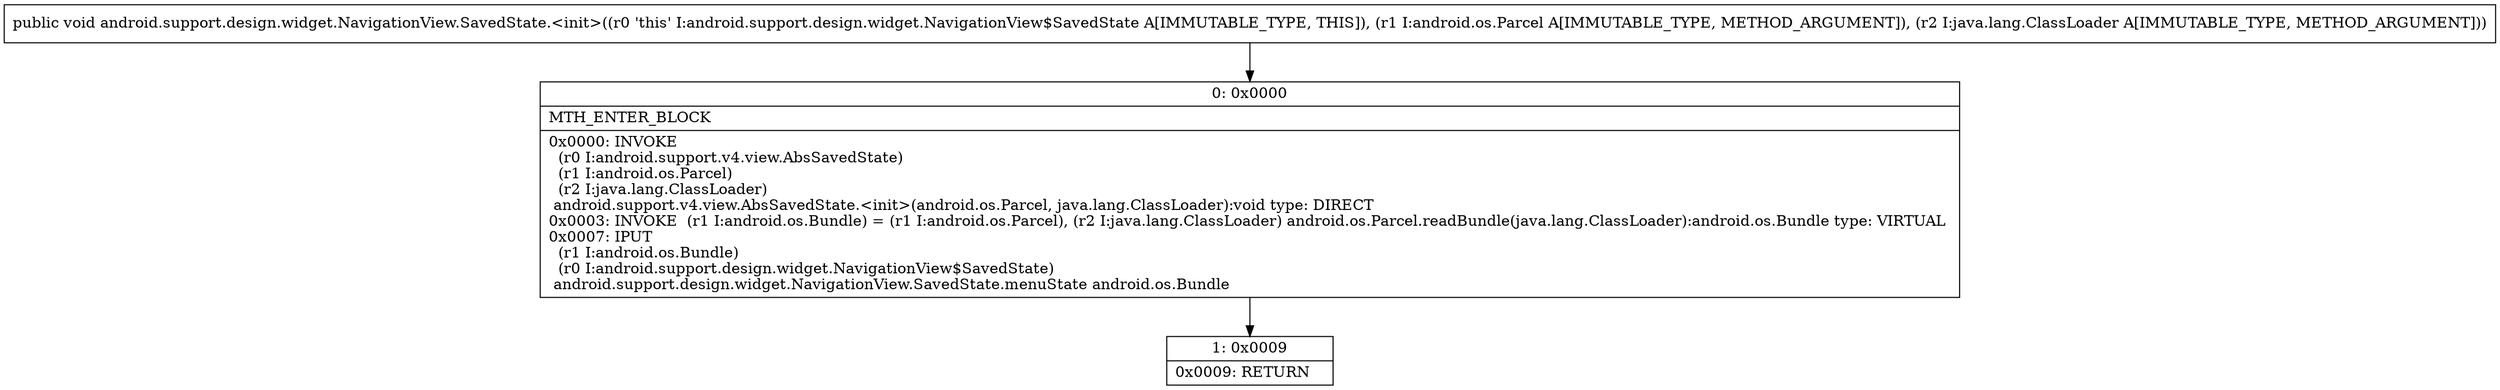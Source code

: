 digraph "CFG forandroid.support.design.widget.NavigationView.SavedState.\<init\>(Landroid\/os\/Parcel;Ljava\/lang\/ClassLoader;)V" {
Node_0 [shape=record,label="{0\:\ 0x0000|MTH_ENTER_BLOCK\l|0x0000: INVOKE  \l  (r0 I:android.support.v4.view.AbsSavedState)\l  (r1 I:android.os.Parcel)\l  (r2 I:java.lang.ClassLoader)\l android.support.v4.view.AbsSavedState.\<init\>(android.os.Parcel, java.lang.ClassLoader):void type: DIRECT \l0x0003: INVOKE  (r1 I:android.os.Bundle) = (r1 I:android.os.Parcel), (r2 I:java.lang.ClassLoader) android.os.Parcel.readBundle(java.lang.ClassLoader):android.os.Bundle type: VIRTUAL \l0x0007: IPUT  \l  (r1 I:android.os.Bundle)\l  (r0 I:android.support.design.widget.NavigationView$SavedState)\l android.support.design.widget.NavigationView.SavedState.menuState android.os.Bundle \l}"];
Node_1 [shape=record,label="{1\:\ 0x0009|0x0009: RETURN   \l}"];
MethodNode[shape=record,label="{public void android.support.design.widget.NavigationView.SavedState.\<init\>((r0 'this' I:android.support.design.widget.NavigationView$SavedState A[IMMUTABLE_TYPE, THIS]), (r1 I:android.os.Parcel A[IMMUTABLE_TYPE, METHOD_ARGUMENT]), (r2 I:java.lang.ClassLoader A[IMMUTABLE_TYPE, METHOD_ARGUMENT])) }"];
MethodNode -> Node_0;
Node_0 -> Node_1;
}


